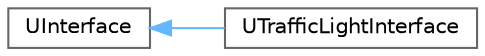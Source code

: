 digraph "类继承关系图"
{
 // INTERACTIVE_SVG=YES
 // LATEX_PDF_SIZE
  bgcolor="transparent";
  edge [fontname=Helvetica,fontsize=10,labelfontname=Helvetica,labelfontsize=10];
  node [fontname=Helvetica,fontsize=10,shape=box,height=0.2,width=0.4];
  rankdir="LR";
  Node0 [id="Node000000",label="UInterface",height=0.2,width=0.4,color="grey40", fillcolor="white", style="filled",URL="$db/d24/classUInterface.html",tooltip=" "];
  Node0 -> Node1 [id="edge353_Node000000_Node000001",dir="back",color="steelblue1",style="solid",tooltip=" "];
  Node1 [id="Node000001",label="UTrafficLightInterface",height=0.2,width=0.4,color="grey40", fillcolor="white", style="filled",URL="$d1/d2e/classUTrafficLightInterface.html",tooltip=" "];
}
